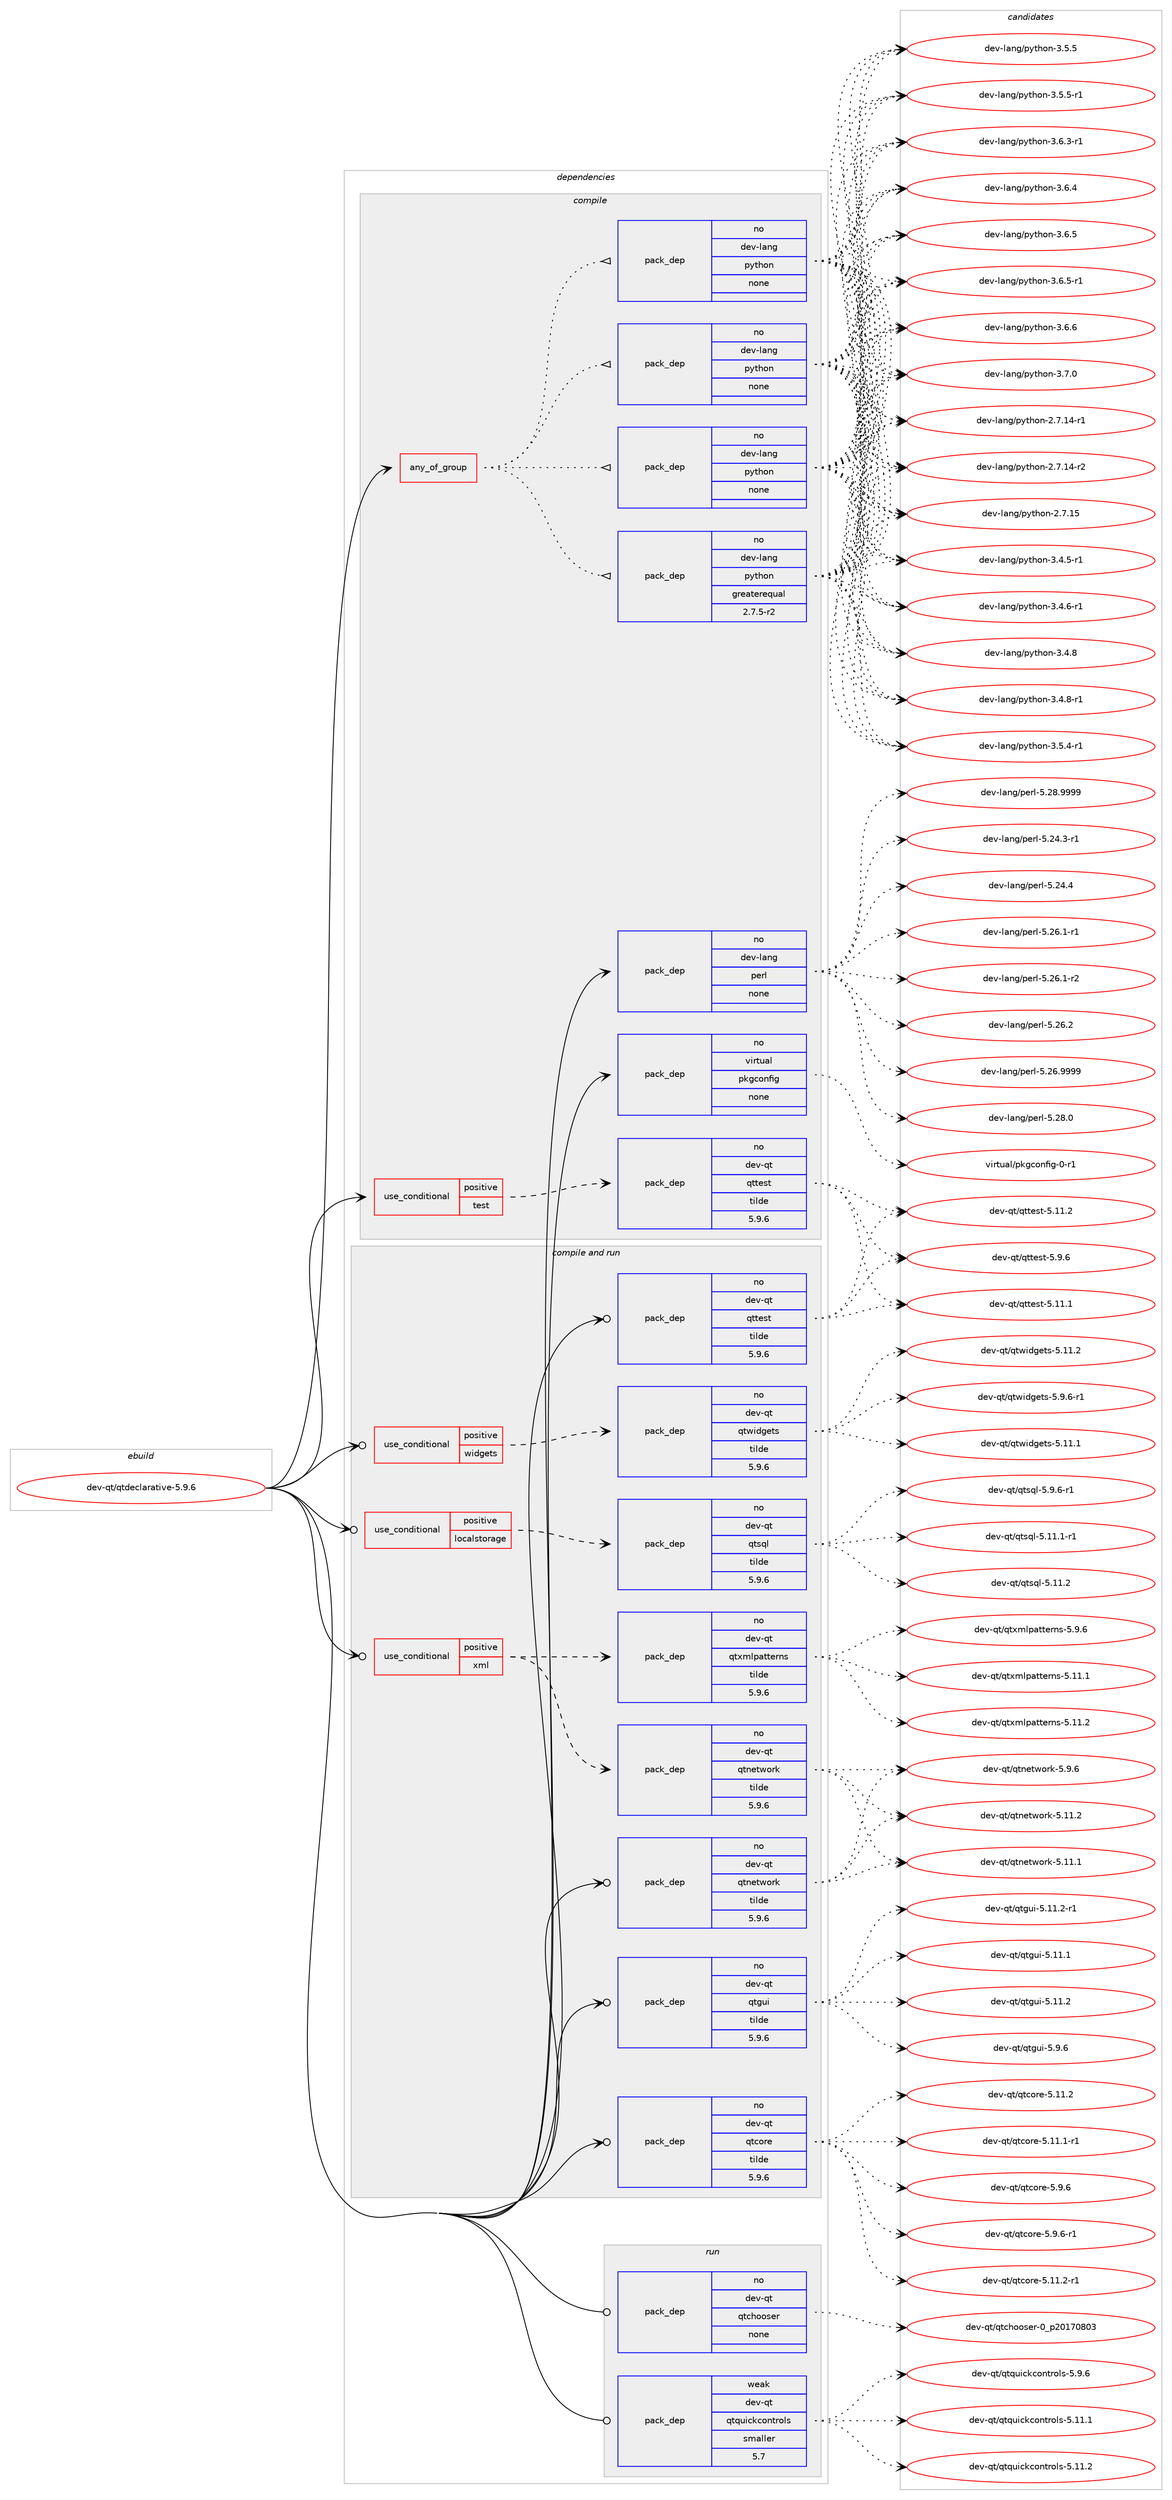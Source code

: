 digraph prolog {

# *************
# Graph options
# *************

newrank=true;
concentrate=true;
compound=true;
graph [rankdir=LR,fontname=Helvetica,fontsize=10,ranksep=1.5];#, ranksep=2.5, nodesep=0.2];
edge  [arrowhead=vee];
node  [fontname=Helvetica,fontsize=10];

# **********
# The ebuild
# **********

subgraph cluster_leftcol {
color=gray;
rank=same;
label=<<i>ebuild</i>>;
id [label="dev-qt/qtdeclarative-5.9.6", color=red, width=4, href="../dev-qt/qtdeclarative-5.9.6.svg"];
}

# ****************
# The dependencies
# ****************

subgraph cluster_midcol {
color=gray;
label=<<i>dependencies</i>>;
subgraph cluster_compile {
fillcolor="#eeeeee";
style=filled;
label=<<i>compile</i>>;
subgraph any107 {
dependency3554 [label=<<TABLE BORDER="0" CELLBORDER="1" CELLSPACING="0" CELLPADDING="4"><TR><TD CELLPADDING="10">any_of_group</TD></TR></TABLE>>, shape=none, color=red];subgraph pack2862 {
dependency3555 [label=<<TABLE BORDER="0" CELLBORDER="1" CELLSPACING="0" CELLPADDING="4" WIDTH="220"><TR><TD ROWSPAN="6" CELLPADDING="30">pack_dep</TD></TR><TR><TD WIDTH="110">no</TD></TR><TR><TD>dev-lang</TD></TR><TR><TD>python</TD></TR><TR><TD>none</TD></TR><TR><TD></TD></TR></TABLE>>, shape=none, color=blue];
}
dependency3554:e -> dependency3555:w [weight=20,style="dotted",arrowhead="oinv"];
subgraph pack2863 {
dependency3556 [label=<<TABLE BORDER="0" CELLBORDER="1" CELLSPACING="0" CELLPADDING="4" WIDTH="220"><TR><TD ROWSPAN="6" CELLPADDING="30">pack_dep</TD></TR><TR><TD WIDTH="110">no</TD></TR><TR><TD>dev-lang</TD></TR><TR><TD>python</TD></TR><TR><TD>none</TD></TR><TR><TD></TD></TR></TABLE>>, shape=none, color=blue];
}
dependency3554:e -> dependency3556:w [weight=20,style="dotted",arrowhead="oinv"];
subgraph pack2864 {
dependency3557 [label=<<TABLE BORDER="0" CELLBORDER="1" CELLSPACING="0" CELLPADDING="4" WIDTH="220"><TR><TD ROWSPAN="6" CELLPADDING="30">pack_dep</TD></TR><TR><TD WIDTH="110">no</TD></TR><TR><TD>dev-lang</TD></TR><TR><TD>python</TD></TR><TR><TD>none</TD></TR><TR><TD></TD></TR></TABLE>>, shape=none, color=blue];
}
dependency3554:e -> dependency3557:w [weight=20,style="dotted",arrowhead="oinv"];
subgraph pack2865 {
dependency3558 [label=<<TABLE BORDER="0" CELLBORDER="1" CELLSPACING="0" CELLPADDING="4" WIDTH="220"><TR><TD ROWSPAN="6" CELLPADDING="30">pack_dep</TD></TR><TR><TD WIDTH="110">no</TD></TR><TR><TD>dev-lang</TD></TR><TR><TD>python</TD></TR><TR><TD>greaterequal</TD></TR><TR><TD>2.7.5-r2</TD></TR></TABLE>>, shape=none, color=blue];
}
dependency3554:e -> dependency3558:w [weight=20,style="dotted",arrowhead="oinv"];
}
id:e -> dependency3554:w [weight=20,style="solid",arrowhead="vee"];
subgraph cond577 {
dependency3559 [label=<<TABLE BORDER="0" CELLBORDER="1" CELLSPACING="0" CELLPADDING="4"><TR><TD ROWSPAN="3" CELLPADDING="10">use_conditional</TD></TR><TR><TD>positive</TD></TR><TR><TD>test</TD></TR></TABLE>>, shape=none, color=red];
subgraph pack2866 {
dependency3560 [label=<<TABLE BORDER="0" CELLBORDER="1" CELLSPACING="0" CELLPADDING="4" WIDTH="220"><TR><TD ROWSPAN="6" CELLPADDING="30">pack_dep</TD></TR><TR><TD WIDTH="110">no</TD></TR><TR><TD>dev-qt</TD></TR><TR><TD>qttest</TD></TR><TR><TD>tilde</TD></TR><TR><TD>5.9.6</TD></TR></TABLE>>, shape=none, color=blue];
}
dependency3559:e -> dependency3560:w [weight=20,style="dashed",arrowhead="vee"];
}
id:e -> dependency3559:w [weight=20,style="solid",arrowhead="vee"];
subgraph pack2867 {
dependency3561 [label=<<TABLE BORDER="0" CELLBORDER="1" CELLSPACING="0" CELLPADDING="4" WIDTH="220"><TR><TD ROWSPAN="6" CELLPADDING="30">pack_dep</TD></TR><TR><TD WIDTH="110">no</TD></TR><TR><TD>dev-lang</TD></TR><TR><TD>perl</TD></TR><TR><TD>none</TD></TR><TR><TD></TD></TR></TABLE>>, shape=none, color=blue];
}
id:e -> dependency3561:w [weight=20,style="solid",arrowhead="vee"];
subgraph pack2868 {
dependency3562 [label=<<TABLE BORDER="0" CELLBORDER="1" CELLSPACING="0" CELLPADDING="4" WIDTH="220"><TR><TD ROWSPAN="6" CELLPADDING="30">pack_dep</TD></TR><TR><TD WIDTH="110">no</TD></TR><TR><TD>virtual</TD></TR><TR><TD>pkgconfig</TD></TR><TR><TD>none</TD></TR><TR><TD></TD></TR></TABLE>>, shape=none, color=blue];
}
id:e -> dependency3562:w [weight=20,style="solid",arrowhead="vee"];
}
subgraph cluster_compileandrun {
fillcolor="#eeeeee";
style=filled;
label=<<i>compile and run</i>>;
subgraph cond578 {
dependency3563 [label=<<TABLE BORDER="0" CELLBORDER="1" CELLSPACING="0" CELLPADDING="4"><TR><TD ROWSPAN="3" CELLPADDING="10">use_conditional</TD></TR><TR><TD>positive</TD></TR><TR><TD>localstorage</TD></TR></TABLE>>, shape=none, color=red];
subgraph pack2869 {
dependency3564 [label=<<TABLE BORDER="0" CELLBORDER="1" CELLSPACING="0" CELLPADDING="4" WIDTH="220"><TR><TD ROWSPAN="6" CELLPADDING="30">pack_dep</TD></TR><TR><TD WIDTH="110">no</TD></TR><TR><TD>dev-qt</TD></TR><TR><TD>qtsql</TD></TR><TR><TD>tilde</TD></TR><TR><TD>5.9.6</TD></TR></TABLE>>, shape=none, color=blue];
}
dependency3563:e -> dependency3564:w [weight=20,style="dashed",arrowhead="vee"];
}
id:e -> dependency3563:w [weight=20,style="solid",arrowhead="odotvee"];
subgraph cond579 {
dependency3565 [label=<<TABLE BORDER="0" CELLBORDER="1" CELLSPACING="0" CELLPADDING="4"><TR><TD ROWSPAN="3" CELLPADDING="10">use_conditional</TD></TR><TR><TD>positive</TD></TR><TR><TD>widgets</TD></TR></TABLE>>, shape=none, color=red];
subgraph pack2870 {
dependency3566 [label=<<TABLE BORDER="0" CELLBORDER="1" CELLSPACING="0" CELLPADDING="4" WIDTH="220"><TR><TD ROWSPAN="6" CELLPADDING="30">pack_dep</TD></TR><TR><TD WIDTH="110">no</TD></TR><TR><TD>dev-qt</TD></TR><TR><TD>qtwidgets</TD></TR><TR><TD>tilde</TD></TR><TR><TD>5.9.6</TD></TR></TABLE>>, shape=none, color=blue];
}
dependency3565:e -> dependency3566:w [weight=20,style="dashed",arrowhead="vee"];
}
id:e -> dependency3565:w [weight=20,style="solid",arrowhead="odotvee"];
subgraph cond580 {
dependency3567 [label=<<TABLE BORDER="0" CELLBORDER="1" CELLSPACING="0" CELLPADDING="4"><TR><TD ROWSPAN="3" CELLPADDING="10">use_conditional</TD></TR><TR><TD>positive</TD></TR><TR><TD>xml</TD></TR></TABLE>>, shape=none, color=red];
subgraph pack2871 {
dependency3568 [label=<<TABLE BORDER="0" CELLBORDER="1" CELLSPACING="0" CELLPADDING="4" WIDTH="220"><TR><TD ROWSPAN="6" CELLPADDING="30">pack_dep</TD></TR><TR><TD WIDTH="110">no</TD></TR><TR><TD>dev-qt</TD></TR><TR><TD>qtnetwork</TD></TR><TR><TD>tilde</TD></TR><TR><TD>5.9.6</TD></TR></TABLE>>, shape=none, color=blue];
}
dependency3567:e -> dependency3568:w [weight=20,style="dashed",arrowhead="vee"];
subgraph pack2872 {
dependency3569 [label=<<TABLE BORDER="0" CELLBORDER="1" CELLSPACING="0" CELLPADDING="4" WIDTH="220"><TR><TD ROWSPAN="6" CELLPADDING="30">pack_dep</TD></TR><TR><TD WIDTH="110">no</TD></TR><TR><TD>dev-qt</TD></TR><TR><TD>qtxmlpatterns</TD></TR><TR><TD>tilde</TD></TR><TR><TD>5.9.6</TD></TR></TABLE>>, shape=none, color=blue];
}
dependency3567:e -> dependency3569:w [weight=20,style="dashed",arrowhead="vee"];
}
id:e -> dependency3567:w [weight=20,style="solid",arrowhead="odotvee"];
subgraph pack2873 {
dependency3570 [label=<<TABLE BORDER="0" CELLBORDER="1" CELLSPACING="0" CELLPADDING="4" WIDTH="220"><TR><TD ROWSPAN="6" CELLPADDING="30">pack_dep</TD></TR><TR><TD WIDTH="110">no</TD></TR><TR><TD>dev-qt</TD></TR><TR><TD>qtcore</TD></TR><TR><TD>tilde</TD></TR><TR><TD>5.9.6</TD></TR></TABLE>>, shape=none, color=blue];
}
id:e -> dependency3570:w [weight=20,style="solid",arrowhead="odotvee"];
subgraph pack2874 {
dependency3571 [label=<<TABLE BORDER="0" CELLBORDER="1" CELLSPACING="0" CELLPADDING="4" WIDTH="220"><TR><TD ROWSPAN="6" CELLPADDING="30">pack_dep</TD></TR><TR><TD WIDTH="110">no</TD></TR><TR><TD>dev-qt</TD></TR><TR><TD>qtgui</TD></TR><TR><TD>tilde</TD></TR><TR><TD>5.9.6</TD></TR></TABLE>>, shape=none, color=blue];
}
id:e -> dependency3571:w [weight=20,style="solid",arrowhead="odotvee"];
subgraph pack2875 {
dependency3572 [label=<<TABLE BORDER="0" CELLBORDER="1" CELLSPACING="0" CELLPADDING="4" WIDTH="220"><TR><TD ROWSPAN="6" CELLPADDING="30">pack_dep</TD></TR><TR><TD WIDTH="110">no</TD></TR><TR><TD>dev-qt</TD></TR><TR><TD>qtnetwork</TD></TR><TR><TD>tilde</TD></TR><TR><TD>5.9.6</TD></TR></TABLE>>, shape=none, color=blue];
}
id:e -> dependency3572:w [weight=20,style="solid",arrowhead="odotvee"];
subgraph pack2876 {
dependency3573 [label=<<TABLE BORDER="0" CELLBORDER="1" CELLSPACING="0" CELLPADDING="4" WIDTH="220"><TR><TD ROWSPAN="6" CELLPADDING="30">pack_dep</TD></TR><TR><TD WIDTH="110">no</TD></TR><TR><TD>dev-qt</TD></TR><TR><TD>qttest</TD></TR><TR><TD>tilde</TD></TR><TR><TD>5.9.6</TD></TR></TABLE>>, shape=none, color=blue];
}
id:e -> dependency3573:w [weight=20,style="solid",arrowhead="odotvee"];
}
subgraph cluster_run {
fillcolor="#eeeeee";
style=filled;
label=<<i>run</i>>;
subgraph pack2877 {
dependency3574 [label=<<TABLE BORDER="0" CELLBORDER="1" CELLSPACING="0" CELLPADDING="4" WIDTH="220"><TR><TD ROWSPAN="6" CELLPADDING="30">pack_dep</TD></TR><TR><TD WIDTH="110">no</TD></TR><TR><TD>dev-qt</TD></TR><TR><TD>qtchooser</TD></TR><TR><TD>none</TD></TR><TR><TD></TD></TR></TABLE>>, shape=none, color=blue];
}
id:e -> dependency3574:w [weight=20,style="solid",arrowhead="odot"];
subgraph pack2878 {
dependency3575 [label=<<TABLE BORDER="0" CELLBORDER="1" CELLSPACING="0" CELLPADDING="4" WIDTH="220"><TR><TD ROWSPAN="6" CELLPADDING="30">pack_dep</TD></TR><TR><TD WIDTH="110">weak</TD></TR><TR><TD>dev-qt</TD></TR><TR><TD>qtquickcontrols</TD></TR><TR><TD>smaller</TD></TR><TR><TD>5.7</TD></TR></TABLE>>, shape=none, color=blue];
}
id:e -> dependency3575:w [weight=20,style="solid",arrowhead="odot"];
}
}

# **************
# The candidates
# **************

subgraph cluster_choices {
rank=same;
color=gray;
label=<<i>candidates</i>>;

subgraph choice2862 {
color=black;
nodesep=1;
choice100101118451089711010347112121116104111110455046554649524511449 [label="dev-lang/python-2.7.14-r1", color=red, width=4,href="../dev-lang/python-2.7.14-r1.svg"];
choice100101118451089711010347112121116104111110455046554649524511450 [label="dev-lang/python-2.7.14-r2", color=red, width=4,href="../dev-lang/python-2.7.14-r2.svg"];
choice10010111845108971101034711212111610411111045504655464953 [label="dev-lang/python-2.7.15", color=red, width=4,href="../dev-lang/python-2.7.15.svg"];
choice1001011184510897110103471121211161041111104551465246534511449 [label="dev-lang/python-3.4.5-r1", color=red, width=4,href="../dev-lang/python-3.4.5-r1.svg"];
choice1001011184510897110103471121211161041111104551465246544511449 [label="dev-lang/python-3.4.6-r1", color=red, width=4,href="../dev-lang/python-3.4.6-r1.svg"];
choice100101118451089711010347112121116104111110455146524656 [label="dev-lang/python-3.4.8", color=red, width=4,href="../dev-lang/python-3.4.8.svg"];
choice1001011184510897110103471121211161041111104551465246564511449 [label="dev-lang/python-3.4.8-r1", color=red, width=4,href="../dev-lang/python-3.4.8-r1.svg"];
choice1001011184510897110103471121211161041111104551465346524511449 [label="dev-lang/python-3.5.4-r1", color=red, width=4,href="../dev-lang/python-3.5.4-r1.svg"];
choice100101118451089711010347112121116104111110455146534653 [label="dev-lang/python-3.5.5", color=red, width=4,href="../dev-lang/python-3.5.5.svg"];
choice1001011184510897110103471121211161041111104551465346534511449 [label="dev-lang/python-3.5.5-r1", color=red, width=4,href="../dev-lang/python-3.5.5-r1.svg"];
choice1001011184510897110103471121211161041111104551465446514511449 [label="dev-lang/python-3.6.3-r1", color=red, width=4,href="../dev-lang/python-3.6.3-r1.svg"];
choice100101118451089711010347112121116104111110455146544652 [label="dev-lang/python-3.6.4", color=red, width=4,href="../dev-lang/python-3.6.4.svg"];
choice100101118451089711010347112121116104111110455146544653 [label="dev-lang/python-3.6.5", color=red, width=4,href="../dev-lang/python-3.6.5.svg"];
choice1001011184510897110103471121211161041111104551465446534511449 [label="dev-lang/python-3.6.5-r1", color=red, width=4,href="../dev-lang/python-3.6.5-r1.svg"];
choice100101118451089711010347112121116104111110455146544654 [label="dev-lang/python-3.6.6", color=red, width=4,href="../dev-lang/python-3.6.6.svg"];
choice100101118451089711010347112121116104111110455146554648 [label="dev-lang/python-3.7.0", color=red, width=4,href="../dev-lang/python-3.7.0.svg"];
dependency3555:e -> choice100101118451089711010347112121116104111110455046554649524511449:w [style=dotted,weight="100"];
dependency3555:e -> choice100101118451089711010347112121116104111110455046554649524511450:w [style=dotted,weight="100"];
dependency3555:e -> choice10010111845108971101034711212111610411111045504655464953:w [style=dotted,weight="100"];
dependency3555:e -> choice1001011184510897110103471121211161041111104551465246534511449:w [style=dotted,weight="100"];
dependency3555:e -> choice1001011184510897110103471121211161041111104551465246544511449:w [style=dotted,weight="100"];
dependency3555:e -> choice100101118451089711010347112121116104111110455146524656:w [style=dotted,weight="100"];
dependency3555:e -> choice1001011184510897110103471121211161041111104551465246564511449:w [style=dotted,weight="100"];
dependency3555:e -> choice1001011184510897110103471121211161041111104551465346524511449:w [style=dotted,weight="100"];
dependency3555:e -> choice100101118451089711010347112121116104111110455146534653:w [style=dotted,weight="100"];
dependency3555:e -> choice1001011184510897110103471121211161041111104551465346534511449:w [style=dotted,weight="100"];
dependency3555:e -> choice1001011184510897110103471121211161041111104551465446514511449:w [style=dotted,weight="100"];
dependency3555:e -> choice100101118451089711010347112121116104111110455146544652:w [style=dotted,weight="100"];
dependency3555:e -> choice100101118451089711010347112121116104111110455146544653:w [style=dotted,weight="100"];
dependency3555:e -> choice1001011184510897110103471121211161041111104551465446534511449:w [style=dotted,weight="100"];
dependency3555:e -> choice100101118451089711010347112121116104111110455146544654:w [style=dotted,weight="100"];
dependency3555:e -> choice100101118451089711010347112121116104111110455146554648:w [style=dotted,weight="100"];
}
subgraph choice2863 {
color=black;
nodesep=1;
choice100101118451089711010347112121116104111110455046554649524511449 [label="dev-lang/python-2.7.14-r1", color=red, width=4,href="../dev-lang/python-2.7.14-r1.svg"];
choice100101118451089711010347112121116104111110455046554649524511450 [label="dev-lang/python-2.7.14-r2", color=red, width=4,href="../dev-lang/python-2.7.14-r2.svg"];
choice10010111845108971101034711212111610411111045504655464953 [label="dev-lang/python-2.7.15", color=red, width=4,href="../dev-lang/python-2.7.15.svg"];
choice1001011184510897110103471121211161041111104551465246534511449 [label="dev-lang/python-3.4.5-r1", color=red, width=4,href="../dev-lang/python-3.4.5-r1.svg"];
choice1001011184510897110103471121211161041111104551465246544511449 [label="dev-lang/python-3.4.6-r1", color=red, width=4,href="../dev-lang/python-3.4.6-r1.svg"];
choice100101118451089711010347112121116104111110455146524656 [label="dev-lang/python-3.4.8", color=red, width=4,href="../dev-lang/python-3.4.8.svg"];
choice1001011184510897110103471121211161041111104551465246564511449 [label="dev-lang/python-3.4.8-r1", color=red, width=4,href="../dev-lang/python-3.4.8-r1.svg"];
choice1001011184510897110103471121211161041111104551465346524511449 [label="dev-lang/python-3.5.4-r1", color=red, width=4,href="../dev-lang/python-3.5.4-r1.svg"];
choice100101118451089711010347112121116104111110455146534653 [label="dev-lang/python-3.5.5", color=red, width=4,href="../dev-lang/python-3.5.5.svg"];
choice1001011184510897110103471121211161041111104551465346534511449 [label="dev-lang/python-3.5.5-r1", color=red, width=4,href="../dev-lang/python-3.5.5-r1.svg"];
choice1001011184510897110103471121211161041111104551465446514511449 [label="dev-lang/python-3.6.3-r1", color=red, width=4,href="../dev-lang/python-3.6.3-r1.svg"];
choice100101118451089711010347112121116104111110455146544652 [label="dev-lang/python-3.6.4", color=red, width=4,href="../dev-lang/python-3.6.4.svg"];
choice100101118451089711010347112121116104111110455146544653 [label="dev-lang/python-3.6.5", color=red, width=4,href="../dev-lang/python-3.6.5.svg"];
choice1001011184510897110103471121211161041111104551465446534511449 [label="dev-lang/python-3.6.5-r1", color=red, width=4,href="../dev-lang/python-3.6.5-r1.svg"];
choice100101118451089711010347112121116104111110455146544654 [label="dev-lang/python-3.6.6", color=red, width=4,href="../dev-lang/python-3.6.6.svg"];
choice100101118451089711010347112121116104111110455146554648 [label="dev-lang/python-3.7.0", color=red, width=4,href="../dev-lang/python-3.7.0.svg"];
dependency3556:e -> choice100101118451089711010347112121116104111110455046554649524511449:w [style=dotted,weight="100"];
dependency3556:e -> choice100101118451089711010347112121116104111110455046554649524511450:w [style=dotted,weight="100"];
dependency3556:e -> choice10010111845108971101034711212111610411111045504655464953:w [style=dotted,weight="100"];
dependency3556:e -> choice1001011184510897110103471121211161041111104551465246534511449:w [style=dotted,weight="100"];
dependency3556:e -> choice1001011184510897110103471121211161041111104551465246544511449:w [style=dotted,weight="100"];
dependency3556:e -> choice100101118451089711010347112121116104111110455146524656:w [style=dotted,weight="100"];
dependency3556:e -> choice1001011184510897110103471121211161041111104551465246564511449:w [style=dotted,weight="100"];
dependency3556:e -> choice1001011184510897110103471121211161041111104551465346524511449:w [style=dotted,weight="100"];
dependency3556:e -> choice100101118451089711010347112121116104111110455146534653:w [style=dotted,weight="100"];
dependency3556:e -> choice1001011184510897110103471121211161041111104551465346534511449:w [style=dotted,weight="100"];
dependency3556:e -> choice1001011184510897110103471121211161041111104551465446514511449:w [style=dotted,weight="100"];
dependency3556:e -> choice100101118451089711010347112121116104111110455146544652:w [style=dotted,weight="100"];
dependency3556:e -> choice100101118451089711010347112121116104111110455146544653:w [style=dotted,weight="100"];
dependency3556:e -> choice1001011184510897110103471121211161041111104551465446534511449:w [style=dotted,weight="100"];
dependency3556:e -> choice100101118451089711010347112121116104111110455146544654:w [style=dotted,weight="100"];
dependency3556:e -> choice100101118451089711010347112121116104111110455146554648:w [style=dotted,weight="100"];
}
subgraph choice2864 {
color=black;
nodesep=1;
choice100101118451089711010347112121116104111110455046554649524511449 [label="dev-lang/python-2.7.14-r1", color=red, width=4,href="../dev-lang/python-2.7.14-r1.svg"];
choice100101118451089711010347112121116104111110455046554649524511450 [label="dev-lang/python-2.7.14-r2", color=red, width=4,href="../dev-lang/python-2.7.14-r2.svg"];
choice10010111845108971101034711212111610411111045504655464953 [label="dev-lang/python-2.7.15", color=red, width=4,href="../dev-lang/python-2.7.15.svg"];
choice1001011184510897110103471121211161041111104551465246534511449 [label="dev-lang/python-3.4.5-r1", color=red, width=4,href="../dev-lang/python-3.4.5-r1.svg"];
choice1001011184510897110103471121211161041111104551465246544511449 [label="dev-lang/python-3.4.6-r1", color=red, width=4,href="../dev-lang/python-3.4.6-r1.svg"];
choice100101118451089711010347112121116104111110455146524656 [label="dev-lang/python-3.4.8", color=red, width=4,href="../dev-lang/python-3.4.8.svg"];
choice1001011184510897110103471121211161041111104551465246564511449 [label="dev-lang/python-3.4.8-r1", color=red, width=4,href="../dev-lang/python-3.4.8-r1.svg"];
choice1001011184510897110103471121211161041111104551465346524511449 [label="dev-lang/python-3.5.4-r1", color=red, width=4,href="../dev-lang/python-3.5.4-r1.svg"];
choice100101118451089711010347112121116104111110455146534653 [label="dev-lang/python-3.5.5", color=red, width=4,href="../dev-lang/python-3.5.5.svg"];
choice1001011184510897110103471121211161041111104551465346534511449 [label="dev-lang/python-3.5.5-r1", color=red, width=4,href="../dev-lang/python-3.5.5-r1.svg"];
choice1001011184510897110103471121211161041111104551465446514511449 [label="dev-lang/python-3.6.3-r1", color=red, width=4,href="../dev-lang/python-3.6.3-r1.svg"];
choice100101118451089711010347112121116104111110455146544652 [label="dev-lang/python-3.6.4", color=red, width=4,href="../dev-lang/python-3.6.4.svg"];
choice100101118451089711010347112121116104111110455146544653 [label="dev-lang/python-3.6.5", color=red, width=4,href="../dev-lang/python-3.6.5.svg"];
choice1001011184510897110103471121211161041111104551465446534511449 [label="dev-lang/python-3.6.5-r1", color=red, width=4,href="../dev-lang/python-3.6.5-r1.svg"];
choice100101118451089711010347112121116104111110455146544654 [label="dev-lang/python-3.6.6", color=red, width=4,href="../dev-lang/python-3.6.6.svg"];
choice100101118451089711010347112121116104111110455146554648 [label="dev-lang/python-3.7.0", color=red, width=4,href="../dev-lang/python-3.7.0.svg"];
dependency3557:e -> choice100101118451089711010347112121116104111110455046554649524511449:w [style=dotted,weight="100"];
dependency3557:e -> choice100101118451089711010347112121116104111110455046554649524511450:w [style=dotted,weight="100"];
dependency3557:e -> choice10010111845108971101034711212111610411111045504655464953:w [style=dotted,weight="100"];
dependency3557:e -> choice1001011184510897110103471121211161041111104551465246534511449:w [style=dotted,weight="100"];
dependency3557:e -> choice1001011184510897110103471121211161041111104551465246544511449:w [style=dotted,weight="100"];
dependency3557:e -> choice100101118451089711010347112121116104111110455146524656:w [style=dotted,weight="100"];
dependency3557:e -> choice1001011184510897110103471121211161041111104551465246564511449:w [style=dotted,weight="100"];
dependency3557:e -> choice1001011184510897110103471121211161041111104551465346524511449:w [style=dotted,weight="100"];
dependency3557:e -> choice100101118451089711010347112121116104111110455146534653:w [style=dotted,weight="100"];
dependency3557:e -> choice1001011184510897110103471121211161041111104551465346534511449:w [style=dotted,weight="100"];
dependency3557:e -> choice1001011184510897110103471121211161041111104551465446514511449:w [style=dotted,weight="100"];
dependency3557:e -> choice100101118451089711010347112121116104111110455146544652:w [style=dotted,weight="100"];
dependency3557:e -> choice100101118451089711010347112121116104111110455146544653:w [style=dotted,weight="100"];
dependency3557:e -> choice1001011184510897110103471121211161041111104551465446534511449:w [style=dotted,weight="100"];
dependency3557:e -> choice100101118451089711010347112121116104111110455146544654:w [style=dotted,weight="100"];
dependency3557:e -> choice100101118451089711010347112121116104111110455146554648:w [style=dotted,weight="100"];
}
subgraph choice2865 {
color=black;
nodesep=1;
choice100101118451089711010347112121116104111110455046554649524511449 [label="dev-lang/python-2.7.14-r1", color=red, width=4,href="../dev-lang/python-2.7.14-r1.svg"];
choice100101118451089711010347112121116104111110455046554649524511450 [label="dev-lang/python-2.7.14-r2", color=red, width=4,href="../dev-lang/python-2.7.14-r2.svg"];
choice10010111845108971101034711212111610411111045504655464953 [label="dev-lang/python-2.7.15", color=red, width=4,href="../dev-lang/python-2.7.15.svg"];
choice1001011184510897110103471121211161041111104551465246534511449 [label="dev-lang/python-3.4.5-r1", color=red, width=4,href="../dev-lang/python-3.4.5-r1.svg"];
choice1001011184510897110103471121211161041111104551465246544511449 [label="dev-lang/python-3.4.6-r1", color=red, width=4,href="../dev-lang/python-3.4.6-r1.svg"];
choice100101118451089711010347112121116104111110455146524656 [label="dev-lang/python-3.4.8", color=red, width=4,href="../dev-lang/python-3.4.8.svg"];
choice1001011184510897110103471121211161041111104551465246564511449 [label="dev-lang/python-3.4.8-r1", color=red, width=4,href="../dev-lang/python-3.4.8-r1.svg"];
choice1001011184510897110103471121211161041111104551465346524511449 [label="dev-lang/python-3.5.4-r1", color=red, width=4,href="../dev-lang/python-3.5.4-r1.svg"];
choice100101118451089711010347112121116104111110455146534653 [label="dev-lang/python-3.5.5", color=red, width=4,href="../dev-lang/python-3.5.5.svg"];
choice1001011184510897110103471121211161041111104551465346534511449 [label="dev-lang/python-3.5.5-r1", color=red, width=4,href="../dev-lang/python-3.5.5-r1.svg"];
choice1001011184510897110103471121211161041111104551465446514511449 [label="dev-lang/python-3.6.3-r1", color=red, width=4,href="../dev-lang/python-3.6.3-r1.svg"];
choice100101118451089711010347112121116104111110455146544652 [label="dev-lang/python-3.6.4", color=red, width=4,href="../dev-lang/python-3.6.4.svg"];
choice100101118451089711010347112121116104111110455146544653 [label="dev-lang/python-3.6.5", color=red, width=4,href="../dev-lang/python-3.6.5.svg"];
choice1001011184510897110103471121211161041111104551465446534511449 [label="dev-lang/python-3.6.5-r1", color=red, width=4,href="../dev-lang/python-3.6.5-r1.svg"];
choice100101118451089711010347112121116104111110455146544654 [label="dev-lang/python-3.6.6", color=red, width=4,href="../dev-lang/python-3.6.6.svg"];
choice100101118451089711010347112121116104111110455146554648 [label="dev-lang/python-3.7.0", color=red, width=4,href="../dev-lang/python-3.7.0.svg"];
dependency3558:e -> choice100101118451089711010347112121116104111110455046554649524511449:w [style=dotted,weight="100"];
dependency3558:e -> choice100101118451089711010347112121116104111110455046554649524511450:w [style=dotted,weight="100"];
dependency3558:e -> choice10010111845108971101034711212111610411111045504655464953:w [style=dotted,weight="100"];
dependency3558:e -> choice1001011184510897110103471121211161041111104551465246534511449:w [style=dotted,weight="100"];
dependency3558:e -> choice1001011184510897110103471121211161041111104551465246544511449:w [style=dotted,weight="100"];
dependency3558:e -> choice100101118451089711010347112121116104111110455146524656:w [style=dotted,weight="100"];
dependency3558:e -> choice1001011184510897110103471121211161041111104551465246564511449:w [style=dotted,weight="100"];
dependency3558:e -> choice1001011184510897110103471121211161041111104551465346524511449:w [style=dotted,weight="100"];
dependency3558:e -> choice100101118451089711010347112121116104111110455146534653:w [style=dotted,weight="100"];
dependency3558:e -> choice1001011184510897110103471121211161041111104551465346534511449:w [style=dotted,weight="100"];
dependency3558:e -> choice1001011184510897110103471121211161041111104551465446514511449:w [style=dotted,weight="100"];
dependency3558:e -> choice100101118451089711010347112121116104111110455146544652:w [style=dotted,weight="100"];
dependency3558:e -> choice100101118451089711010347112121116104111110455146544653:w [style=dotted,weight="100"];
dependency3558:e -> choice1001011184510897110103471121211161041111104551465446534511449:w [style=dotted,weight="100"];
dependency3558:e -> choice100101118451089711010347112121116104111110455146544654:w [style=dotted,weight="100"];
dependency3558:e -> choice100101118451089711010347112121116104111110455146554648:w [style=dotted,weight="100"];
}
subgraph choice2866 {
color=black;
nodesep=1;
choice100101118451131164711311611610111511645534649494649 [label="dev-qt/qttest-5.11.1", color=red, width=4,href="../dev-qt/qttest-5.11.1.svg"];
choice100101118451131164711311611610111511645534649494650 [label="dev-qt/qttest-5.11.2", color=red, width=4,href="../dev-qt/qttest-5.11.2.svg"];
choice1001011184511311647113116116101115116455346574654 [label="dev-qt/qttest-5.9.6", color=red, width=4,href="../dev-qt/qttest-5.9.6.svg"];
dependency3560:e -> choice100101118451131164711311611610111511645534649494649:w [style=dotted,weight="100"];
dependency3560:e -> choice100101118451131164711311611610111511645534649494650:w [style=dotted,weight="100"];
dependency3560:e -> choice1001011184511311647113116116101115116455346574654:w [style=dotted,weight="100"];
}
subgraph choice2867 {
color=black;
nodesep=1;
choice100101118451089711010347112101114108455346505246514511449 [label="dev-lang/perl-5.24.3-r1", color=red, width=4,href="../dev-lang/perl-5.24.3-r1.svg"];
choice10010111845108971101034711210111410845534650524652 [label="dev-lang/perl-5.24.4", color=red, width=4,href="../dev-lang/perl-5.24.4.svg"];
choice100101118451089711010347112101114108455346505446494511449 [label="dev-lang/perl-5.26.1-r1", color=red, width=4,href="../dev-lang/perl-5.26.1-r1.svg"];
choice100101118451089711010347112101114108455346505446494511450 [label="dev-lang/perl-5.26.1-r2", color=red, width=4,href="../dev-lang/perl-5.26.1-r2.svg"];
choice10010111845108971101034711210111410845534650544650 [label="dev-lang/perl-5.26.2", color=red, width=4,href="../dev-lang/perl-5.26.2.svg"];
choice10010111845108971101034711210111410845534650544657575757 [label="dev-lang/perl-5.26.9999", color=red, width=4,href="../dev-lang/perl-5.26.9999.svg"];
choice10010111845108971101034711210111410845534650564648 [label="dev-lang/perl-5.28.0", color=red, width=4,href="../dev-lang/perl-5.28.0.svg"];
choice10010111845108971101034711210111410845534650564657575757 [label="dev-lang/perl-5.28.9999", color=red, width=4,href="../dev-lang/perl-5.28.9999.svg"];
dependency3561:e -> choice100101118451089711010347112101114108455346505246514511449:w [style=dotted,weight="100"];
dependency3561:e -> choice10010111845108971101034711210111410845534650524652:w [style=dotted,weight="100"];
dependency3561:e -> choice100101118451089711010347112101114108455346505446494511449:w [style=dotted,weight="100"];
dependency3561:e -> choice100101118451089711010347112101114108455346505446494511450:w [style=dotted,weight="100"];
dependency3561:e -> choice10010111845108971101034711210111410845534650544650:w [style=dotted,weight="100"];
dependency3561:e -> choice10010111845108971101034711210111410845534650544657575757:w [style=dotted,weight="100"];
dependency3561:e -> choice10010111845108971101034711210111410845534650564648:w [style=dotted,weight="100"];
dependency3561:e -> choice10010111845108971101034711210111410845534650564657575757:w [style=dotted,weight="100"];
}
subgraph choice2868 {
color=black;
nodesep=1;
choice11810511411611797108471121071039911111010210510345484511449 [label="virtual/pkgconfig-0-r1", color=red, width=4,href="../virtual/pkgconfig-0-r1.svg"];
dependency3562:e -> choice11810511411611797108471121071039911111010210510345484511449:w [style=dotted,weight="100"];
}
subgraph choice2869 {
color=black;
nodesep=1;
choice1001011184511311647113116115113108455346494946494511449 [label="dev-qt/qtsql-5.11.1-r1", color=red, width=4,href="../dev-qt/qtsql-5.11.1-r1.svg"];
choice100101118451131164711311611511310845534649494650 [label="dev-qt/qtsql-5.11.2", color=red, width=4,href="../dev-qt/qtsql-5.11.2.svg"];
choice10010111845113116471131161151131084553465746544511449 [label="dev-qt/qtsql-5.9.6-r1", color=red, width=4,href="../dev-qt/qtsql-5.9.6-r1.svg"];
dependency3564:e -> choice1001011184511311647113116115113108455346494946494511449:w [style=dotted,weight="100"];
dependency3564:e -> choice100101118451131164711311611511310845534649494650:w [style=dotted,weight="100"];
dependency3564:e -> choice10010111845113116471131161151131084553465746544511449:w [style=dotted,weight="100"];
}
subgraph choice2870 {
color=black;
nodesep=1;
choice100101118451131164711311611910510010310111611545534649494649 [label="dev-qt/qtwidgets-5.11.1", color=red, width=4,href="../dev-qt/qtwidgets-5.11.1.svg"];
choice100101118451131164711311611910510010310111611545534649494650 [label="dev-qt/qtwidgets-5.11.2", color=red, width=4,href="../dev-qt/qtwidgets-5.11.2.svg"];
choice10010111845113116471131161191051001031011161154553465746544511449 [label="dev-qt/qtwidgets-5.9.6-r1", color=red, width=4,href="../dev-qt/qtwidgets-5.9.6-r1.svg"];
dependency3566:e -> choice100101118451131164711311611910510010310111611545534649494649:w [style=dotted,weight="100"];
dependency3566:e -> choice100101118451131164711311611910510010310111611545534649494650:w [style=dotted,weight="100"];
dependency3566:e -> choice10010111845113116471131161191051001031011161154553465746544511449:w [style=dotted,weight="100"];
}
subgraph choice2871 {
color=black;
nodesep=1;
choice100101118451131164711311611010111611911111410745534649494649 [label="dev-qt/qtnetwork-5.11.1", color=red, width=4,href="../dev-qt/qtnetwork-5.11.1.svg"];
choice100101118451131164711311611010111611911111410745534649494650 [label="dev-qt/qtnetwork-5.11.2", color=red, width=4,href="../dev-qt/qtnetwork-5.11.2.svg"];
choice1001011184511311647113116110101116119111114107455346574654 [label="dev-qt/qtnetwork-5.9.6", color=red, width=4,href="../dev-qt/qtnetwork-5.9.6.svg"];
dependency3568:e -> choice100101118451131164711311611010111611911111410745534649494649:w [style=dotted,weight="100"];
dependency3568:e -> choice100101118451131164711311611010111611911111410745534649494650:w [style=dotted,weight="100"];
dependency3568:e -> choice1001011184511311647113116110101116119111114107455346574654:w [style=dotted,weight="100"];
}
subgraph choice2872 {
color=black;
nodesep=1;
choice10010111845113116471131161201091081129711611610111411011545534649494649 [label="dev-qt/qtxmlpatterns-5.11.1", color=red, width=4,href="../dev-qt/qtxmlpatterns-5.11.1.svg"];
choice10010111845113116471131161201091081129711611610111411011545534649494650 [label="dev-qt/qtxmlpatterns-5.11.2", color=red, width=4,href="../dev-qt/qtxmlpatterns-5.11.2.svg"];
choice100101118451131164711311612010910811297116116101114110115455346574654 [label="dev-qt/qtxmlpatterns-5.9.6", color=red, width=4,href="../dev-qt/qtxmlpatterns-5.9.6.svg"];
dependency3569:e -> choice10010111845113116471131161201091081129711611610111411011545534649494649:w [style=dotted,weight="100"];
dependency3569:e -> choice10010111845113116471131161201091081129711611610111411011545534649494650:w [style=dotted,weight="100"];
dependency3569:e -> choice100101118451131164711311612010910811297116116101114110115455346574654:w [style=dotted,weight="100"];
}
subgraph choice2873 {
color=black;
nodesep=1;
choice10010111845113116471131169911111410145534649494650 [label="dev-qt/qtcore-5.11.2", color=red, width=4,href="../dev-qt/qtcore-5.11.2.svg"];
choice100101118451131164711311699111114101455346494946494511449 [label="dev-qt/qtcore-5.11.1-r1", color=red, width=4,href="../dev-qt/qtcore-5.11.1-r1.svg"];
choice100101118451131164711311699111114101455346494946504511449 [label="dev-qt/qtcore-5.11.2-r1", color=red, width=4,href="../dev-qt/qtcore-5.11.2-r1.svg"];
choice100101118451131164711311699111114101455346574654 [label="dev-qt/qtcore-5.9.6", color=red, width=4,href="../dev-qt/qtcore-5.9.6.svg"];
choice1001011184511311647113116991111141014553465746544511449 [label="dev-qt/qtcore-5.9.6-r1", color=red, width=4,href="../dev-qt/qtcore-5.9.6-r1.svg"];
dependency3570:e -> choice10010111845113116471131169911111410145534649494650:w [style=dotted,weight="100"];
dependency3570:e -> choice100101118451131164711311699111114101455346494946494511449:w [style=dotted,weight="100"];
dependency3570:e -> choice100101118451131164711311699111114101455346494946504511449:w [style=dotted,weight="100"];
dependency3570:e -> choice100101118451131164711311699111114101455346574654:w [style=dotted,weight="100"];
dependency3570:e -> choice1001011184511311647113116991111141014553465746544511449:w [style=dotted,weight="100"];
}
subgraph choice2874 {
color=black;
nodesep=1;
choice100101118451131164711311610311710545534649494650 [label="dev-qt/qtgui-5.11.2", color=red, width=4,href="../dev-qt/qtgui-5.11.2.svg"];
choice100101118451131164711311610311710545534649494649 [label="dev-qt/qtgui-5.11.1", color=red, width=4,href="../dev-qt/qtgui-5.11.1.svg"];
choice1001011184511311647113116103117105455346494946504511449 [label="dev-qt/qtgui-5.11.2-r1", color=red, width=4,href="../dev-qt/qtgui-5.11.2-r1.svg"];
choice1001011184511311647113116103117105455346574654 [label="dev-qt/qtgui-5.9.6", color=red, width=4,href="../dev-qt/qtgui-5.9.6.svg"];
dependency3571:e -> choice100101118451131164711311610311710545534649494650:w [style=dotted,weight="100"];
dependency3571:e -> choice100101118451131164711311610311710545534649494649:w [style=dotted,weight="100"];
dependency3571:e -> choice1001011184511311647113116103117105455346494946504511449:w [style=dotted,weight="100"];
dependency3571:e -> choice1001011184511311647113116103117105455346574654:w [style=dotted,weight="100"];
}
subgraph choice2875 {
color=black;
nodesep=1;
choice100101118451131164711311611010111611911111410745534649494649 [label="dev-qt/qtnetwork-5.11.1", color=red, width=4,href="../dev-qt/qtnetwork-5.11.1.svg"];
choice100101118451131164711311611010111611911111410745534649494650 [label="dev-qt/qtnetwork-5.11.2", color=red, width=4,href="../dev-qt/qtnetwork-5.11.2.svg"];
choice1001011184511311647113116110101116119111114107455346574654 [label="dev-qt/qtnetwork-5.9.6", color=red, width=4,href="../dev-qt/qtnetwork-5.9.6.svg"];
dependency3572:e -> choice100101118451131164711311611010111611911111410745534649494649:w [style=dotted,weight="100"];
dependency3572:e -> choice100101118451131164711311611010111611911111410745534649494650:w [style=dotted,weight="100"];
dependency3572:e -> choice1001011184511311647113116110101116119111114107455346574654:w [style=dotted,weight="100"];
}
subgraph choice2876 {
color=black;
nodesep=1;
choice100101118451131164711311611610111511645534649494649 [label="dev-qt/qttest-5.11.1", color=red, width=4,href="../dev-qt/qttest-5.11.1.svg"];
choice100101118451131164711311611610111511645534649494650 [label="dev-qt/qttest-5.11.2", color=red, width=4,href="../dev-qt/qttest-5.11.2.svg"];
choice1001011184511311647113116116101115116455346574654 [label="dev-qt/qttest-5.9.6", color=red, width=4,href="../dev-qt/qttest-5.9.6.svg"];
dependency3573:e -> choice100101118451131164711311611610111511645534649494649:w [style=dotted,weight="100"];
dependency3573:e -> choice100101118451131164711311611610111511645534649494650:w [style=dotted,weight="100"];
dependency3573:e -> choice1001011184511311647113116116101115116455346574654:w [style=dotted,weight="100"];
}
subgraph choice2877 {
color=black;
nodesep=1;
choice1001011184511311647113116991041111111151011144548951125048495548564851 [label="dev-qt/qtchooser-0_p20170803", color=red, width=4,href="../dev-qt/qtchooser-0_p20170803.svg"];
dependency3574:e -> choice1001011184511311647113116991041111111151011144548951125048495548564851:w [style=dotted,weight="100"];
}
subgraph choice2878 {
color=black;
nodesep=1;
choice1001011184511311647113116113117105991079911111011611411110811545534649494649 [label="dev-qt/qtquickcontrols-5.11.1", color=red, width=4,href="../dev-qt/qtquickcontrols-5.11.1.svg"];
choice1001011184511311647113116113117105991079911111011611411110811545534649494650 [label="dev-qt/qtquickcontrols-5.11.2", color=red, width=4,href="../dev-qt/qtquickcontrols-5.11.2.svg"];
choice10010111845113116471131161131171059910799111110116114111108115455346574654 [label="dev-qt/qtquickcontrols-5.9.6", color=red, width=4,href="../dev-qt/qtquickcontrols-5.9.6.svg"];
dependency3575:e -> choice1001011184511311647113116113117105991079911111011611411110811545534649494649:w [style=dotted,weight="100"];
dependency3575:e -> choice1001011184511311647113116113117105991079911111011611411110811545534649494650:w [style=dotted,weight="100"];
dependency3575:e -> choice10010111845113116471131161131171059910799111110116114111108115455346574654:w [style=dotted,weight="100"];
}
}

}
